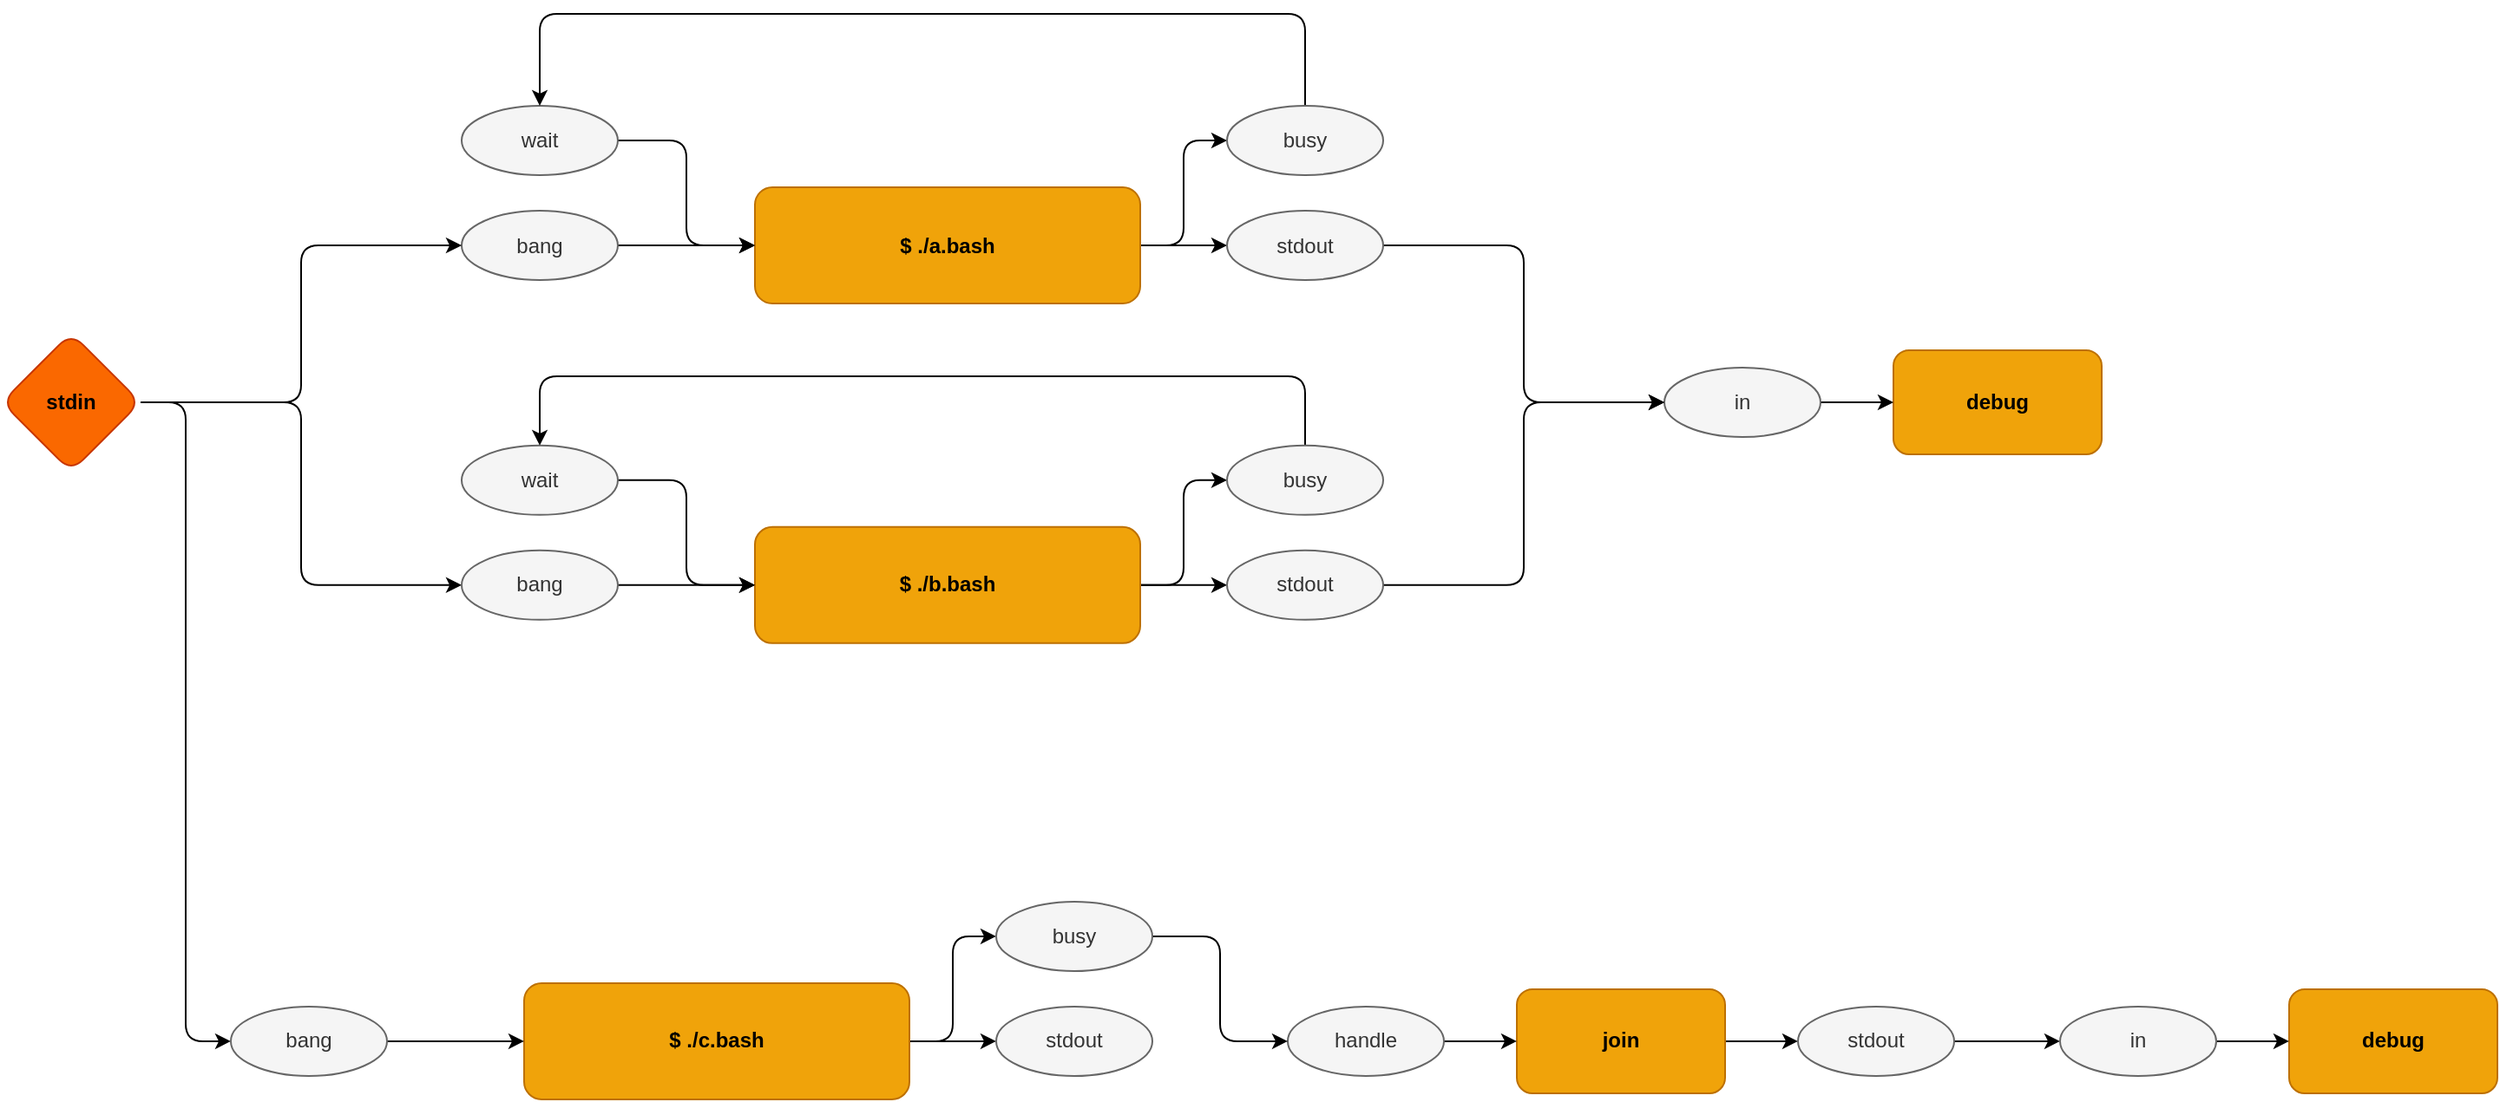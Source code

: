 <mxfile compressed="false" version="14.6.13" type="device" pages="3">
  <diagram id="_YE9P0kvLp4320aIOvvw" name="main">
    <mxGraphModel dx="1414" dy="756" grid="0" gridSize="10" guides="1" tooltips="1" connect="1" arrows="1" fold="1" page="0" pageScale="1" pageWidth="1100" pageHeight="850" math="0" shadow="0">
      <root>
        <mxCell id="0" />
        <mxCell id="1" parent="0" />
        <mxCell id="VNj-fP8WDx1a_MX8cl8z-11" style="edgeStyle=orthogonalEdgeStyle;rounded=1;orthogonalLoop=1;jettySize=auto;html=1;exitX=1;exitY=0.5;exitDx=0;exitDy=0;entryX=0;entryY=0.5;entryDx=0;entryDy=0;fontFamily=Helvetica;" parent="1" source="IAAighycwel2KbMLe11V-2" target="VNj-fP8WDx1a_MX8cl8z-9" edge="1">
          <mxGeometry relative="1" as="geometry" />
        </mxCell>
        <mxCell id="VNj-fP8WDx1a_MX8cl8z-12" style="edgeStyle=orthogonalEdgeStyle;rounded=1;orthogonalLoop=1;jettySize=auto;html=1;exitX=1;exitY=0.5;exitDx=0;exitDy=0;entryX=0;entryY=0.5;entryDx=0;entryDy=0;fontFamily=Helvetica;" parent="1" source="IAAighycwel2KbMLe11V-2" target="VNj-fP8WDx1a_MX8cl8z-10" edge="1">
          <mxGeometry relative="1" as="geometry" />
        </mxCell>
        <mxCell id="IAAighycwel2KbMLe11V-2" value="$ ./a.bash" style="rounded=1;whiteSpace=wrap;html=1;fillColor=#f0a30a;strokeColor=#BD7000;fontColor=#000000;fontStyle=1" parent="1" vertex="1">
          <mxGeometry x="261" y="374" width="222" height="67" as="geometry" />
        </mxCell>
        <mxCell id="IAAighycwel2KbMLe11V-3" style="edgeStyle=orthogonalEdgeStyle;rounded=1;orthogonalLoop=1;jettySize=auto;html=1;exitX=1;exitY=0.5;exitDx=0;exitDy=0;entryX=0;entryY=0.5;entryDx=0;entryDy=0;endArrow=classic;endFill=1;" parent="1" source="IAAighycwel2KbMLe11V-4" target="IAAighycwel2KbMLe11V-2" edge="1">
          <mxGeometry relative="1" as="geometry" />
        </mxCell>
        <mxCell id="IAAighycwel2KbMLe11V-4" value="bang" style="ellipse;whiteSpace=wrap;html=1;rounded=1;fillColor=#f5f5f5;strokeColor=#666666;fontColor=#333333;" parent="1" vertex="1">
          <mxGeometry x="92" y="387.5" width="90" height="40" as="geometry" />
        </mxCell>
        <mxCell id="VNj-fP8WDx1a_MX8cl8z-31" style="edgeStyle=orthogonalEdgeStyle;rounded=1;orthogonalLoop=1;jettySize=auto;html=1;exitX=1;exitY=0.5;exitDx=0;exitDy=0;entryX=0;entryY=0.5;entryDx=0;entryDy=0;fontFamily=Helvetica;" parent="1" source="IAAighycwel2KbMLe11V-7" target="IAAighycwel2KbMLe11V-4" edge="1">
          <mxGeometry relative="1" as="geometry" />
        </mxCell>
        <mxCell id="VNj-fP8WDx1a_MX8cl8z-32" style="edgeStyle=orthogonalEdgeStyle;rounded=1;orthogonalLoop=1;jettySize=auto;html=1;exitX=1;exitY=0.5;exitDx=0;exitDy=0;entryX=0;entryY=0.5;entryDx=0;entryDy=0;fontFamily=Helvetica;" parent="1" source="IAAighycwel2KbMLe11V-7" target="VNj-fP8WDx1a_MX8cl8z-22" edge="1">
          <mxGeometry relative="1" as="geometry" />
        </mxCell>
        <mxCell id="VNj-fP8WDx1a_MX8cl8z-48" style="edgeStyle=orthogonalEdgeStyle;rounded=1;orthogonalLoop=1;jettySize=auto;html=1;exitX=1;exitY=0.5;exitDx=0;exitDy=0;entryX=0;entryY=0.5;entryDx=0;entryDy=0;fontFamily=Helvetica;" parent="1" source="IAAighycwel2KbMLe11V-7" target="VNj-fP8WDx1a_MX8cl8z-42" edge="1">
          <mxGeometry relative="1" as="geometry" />
        </mxCell>
        <mxCell id="IAAighycwel2KbMLe11V-7" value="stdin" style="rhombus;whiteSpace=wrap;html=1;rounded=1;fillColor=#fa6800;fontColor=#000000;strokeColor=#C73500;fontStyle=1" parent="1" vertex="1">
          <mxGeometry x="-173" y="458" width="80" height="80" as="geometry" />
        </mxCell>
        <mxCell id="IAAighycwel2KbMLe11V-22" value="debug" style="rounded=1;whiteSpace=wrap;html=1;fillColor=#f0a30a;strokeColor=#BD7000;fontColor=#000000;fontStyle=1" parent="1" vertex="1">
          <mxGeometry x="917" y="468" width="120" height="60" as="geometry" />
        </mxCell>
        <mxCell id="IAAighycwel2KbMLe11V-23" style="edgeStyle=orthogonalEdgeStyle;rounded=1;orthogonalLoop=1;jettySize=auto;html=1;exitX=1;exitY=0.5;exitDx=0;exitDy=0;entryX=0;entryY=0.5;entryDx=0;entryDy=0;endArrow=classic;endFill=1;" parent="1" source="IAAighycwel2KbMLe11V-24" target="IAAighycwel2KbMLe11V-22" edge="1">
          <mxGeometry relative="1" as="geometry" />
        </mxCell>
        <mxCell id="IAAighycwel2KbMLe11V-24" value="in" style="ellipse;whiteSpace=wrap;html=1;rounded=1;fillColor=#f5f5f5;strokeColor=#666666;fontColor=#333333;" parent="1" vertex="1">
          <mxGeometry x="785" y="478" width="90" height="40" as="geometry" />
        </mxCell>
        <mxCell id="VNj-fP8WDx1a_MX8cl8z-7" style="edgeStyle=orthogonalEdgeStyle;rounded=1;orthogonalLoop=1;jettySize=auto;html=1;exitX=1;exitY=0.5;exitDx=0;exitDy=0;entryX=0;entryY=0.5;entryDx=0;entryDy=0;fontFamily=Helvetica;" parent="1" source="VNj-fP8WDx1a_MX8cl8z-4" target="IAAighycwel2KbMLe11V-2" edge="1">
          <mxGeometry relative="1" as="geometry" />
        </mxCell>
        <mxCell id="VNj-fP8WDx1a_MX8cl8z-4" value="wait" style="ellipse;whiteSpace=wrap;html=1;rounded=1;fillColor=#f5f5f5;strokeColor=#666666;fontColor=#333333;" parent="1" vertex="1">
          <mxGeometry x="92" y="327" width="90" height="40" as="geometry" />
        </mxCell>
        <mxCell id="VNj-fP8WDx1a_MX8cl8z-15" style="edgeStyle=orthogonalEdgeStyle;rounded=1;orthogonalLoop=1;jettySize=auto;html=1;exitX=1;exitY=0.5;exitDx=0;exitDy=0;entryX=0;entryY=0.5;entryDx=0;entryDy=0;fontFamily=Helvetica;" parent="1" source="VNj-fP8WDx1a_MX8cl8z-9" target="IAAighycwel2KbMLe11V-24" edge="1">
          <mxGeometry relative="1" as="geometry" />
        </mxCell>
        <mxCell id="VNj-fP8WDx1a_MX8cl8z-9" value="stdout" style="ellipse;whiteSpace=wrap;html=1;rounded=1;fillColor=#f5f5f5;strokeColor=#666666;fontColor=#333333;" parent="1" vertex="1">
          <mxGeometry x="533" y="387.5" width="90" height="40" as="geometry" />
        </mxCell>
        <mxCell id="VNj-fP8WDx1a_MX8cl8z-13" style="edgeStyle=orthogonalEdgeStyle;rounded=1;orthogonalLoop=1;jettySize=auto;html=1;exitX=0.5;exitY=0;exitDx=0;exitDy=0;entryX=0.5;entryY=0;entryDx=0;entryDy=0;fontFamily=Helvetica;" parent="1" source="VNj-fP8WDx1a_MX8cl8z-10" target="VNj-fP8WDx1a_MX8cl8z-4" edge="1">
          <mxGeometry relative="1" as="geometry">
            <Array as="points">
              <mxPoint x="578" y="274" />
              <mxPoint x="137" y="274" />
            </Array>
          </mxGeometry>
        </mxCell>
        <mxCell id="VNj-fP8WDx1a_MX8cl8z-10" value="busy" style="ellipse;whiteSpace=wrap;html=1;rounded=1;fillColor=#f5f5f5;strokeColor=#666666;fontColor=#333333;" parent="1" vertex="1">
          <mxGeometry x="533" y="327" width="90" height="40" as="geometry" />
        </mxCell>
        <mxCell id="VNj-fP8WDx1a_MX8cl8z-18" style="edgeStyle=orthogonalEdgeStyle;rounded=1;orthogonalLoop=1;jettySize=auto;html=1;exitX=1;exitY=0.5;exitDx=0;exitDy=0;entryX=0;entryY=0.5;entryDx=0;entryDy=0;fontFamily=Helvetica;" parent="1" source="VNj-fP8WDx1a_MX8cl8z-20" target="VNj-fP8WDx1a_MX8cl8z-25" edge="1">
          <mxGeometry relative="1" as="geometry" />
        </mxCell>
        <mxCell id="VNj-fP8WDx1a_MX8cl8z-19" style="edgeStyle=orthogonalEdgeStyle;rounded=1;orthogonalLoop=1;jettySize=auto;html=1;exitX=1;exitY=0.5;exitDx=0;exitDy=0;entryX=0;entryY=0.5;entryDx=0;entryDy=0;fontFamily=Helvetica;" parent="1" source="VNj-fP8WDx1a_MX8cl8z-20" target="VNj-fP8WDx1a_MX8cl8z-27" edge="1">
          <mxGeometry relative="1" as="geometry" />
        </mxCell>
        <mxCell id="VNj-fP8WDx1a_MX8cl8z-20" value="$ ./b.bash" style="rounded=1;whiteSpace=wrap;html=1;fillColor=#f0a30a;strokeColor=#BD7000;fontColor=#000000;fontStyle=1" parent="1" vertex="1">
          <mxGeometry x="261" y="569.93" width="222" height="67" as="geometry" />
        </mxCell>
        <mxCell id="VNj-fP8WDx1a_MX8cl8z-21" style="edgeStyle=orthogonalEdgeStyle;rounded=1;orthogonalLoop=1;jettySize=auto;html=1;exitX=1;exitY=0.5;exitDx=0;exitDy=0;entryX=0;entryY=0.5;entryDx=0;entryDy=0;endArrow=classic;endFill=1;" parent="1" source="VNj-fP8WDx1a_MX8cl8z-22" target="VNj-fP8WDx1a_MX8cl8z-20" edge="1">
          <mxGeometry relative="1" as="geometry" />
        </mxCell>
        <mxCell id="VNj-fP8WDx1a_MX8cl8z-22" value="bang" style="ellipse;whiteSpace=wrap;html=1;rounded=1;fillColor=#f5f5f5;strokeColor=#666666;fontColor=#333333;" parent="1" vertex="1">
          <mxGeometry x="92" y="583.43" width="90" height="40" as="geometry" />
        </mxCell>
        <mxCell id="VNj-fP8WDx1a_MX8cl8z-23" style="edgeStyle=orthogonalEdgeStyle;rounded=1;orthogonalLoop=1;jettySize=auto;html=1;exitX=1;exitY=0.5;exitDx=0;exitDy=0;entryX=0;entryY=0.5;entryDx=0;entryDy=0;fontFamily=Helvetica;" parent="1" source="VNj-fP8WDx1a_MX8cl8z-24" target="VNj-fP8WDx1a_MX8cl8z-20" edge="1">
          <mxGeometry relative="1" as="geometry" />
        </mxCell>
        <mxCell id="VNj-fP8WDx1a_MX8cl8z-24" value="wait" style="ellipse;whiteSpace=wrap;html=1;rounded=1;fillColor=#f5f5f5;strokeColor=#666666;fontColor=#333333;" parent="1" vertex="1">
          <mxGeometry x="92" y="522.93" width="90" height="40" as="geometry" />
        </mxCell>
        <mxCell id="VNj-fP8WDx1a_MX8cl8z-29" style="edgeStyle=orthogonalEdgeStyle;rounded=1;orthogonalLoop=1;jettySize=auto;html=1;exitX=1;exitY=0.5;exitDx=0;exitDy=0;entryX=0;entryY=0.5;entryDx=0;entryDy=0;fontFamily=Helvetica;" parent="1" source="VNj-fP8WDx1a_MX8cl8z-25" target="IAAighycwel2KbMLe11V-24" edge="1">
          <mxGeometry relative="1" as="geometry" />
        </mxCell>
        <mxCell id="VNj-fP8WDx1a_MX8cl8z-25" value="stdout" style="ellipse;whiteSpace=wrap;html=1;rounded=1;fillColor=#f5f5f5;strokeColor=#666666;fontColor=#333333;" parent="1" vertex="1">
          <mxGeometry x="533" y="583.43" width="90" height="40" as="geometry" />
        </mxCell>
        <mxCell id="VNj-fP8WDx1a_MX8cl8z-26" style="edgeStyle=orthogonalEdgeStyle;rounded=1;orthogonalLoop=1;jettySize=auto;html=1;exitX=0.5;exitY=0;exitDx=0;exitDy=0;entryX=0.5;entryY=0;entryDx=0;entryDy=0;fontFamily=Helvetica;" parent="1" source="VNj-fP8WDx1a_MX8cl8z-27" target="VNj-fP8WDx1a_MX8cl8z-24" edge="1">
          <mxGeometry relative="1" as="geometry">
            <Array as="points">
              <mxPoint x="578" y="482.93" />
              <mxPoint x="137" y="482.93" />
            </Array>
          </mxGeometry>
        </mxCell>
        <mxCell id="VNj-fP8WDx1a_MX8cl8z-27" value="busy" style="ellipse;whiteSpace=wrap;html=1;rounded=1;fillColor=#f5f5f5;strokeColor=#666666;fontColor=#333333;" parent="1" vertex="1">
          <mxGeometry x="533" y="522.93" width="90" height="40" as="geometry" />
        </mxCell>
        <mxCell id="VNj-fP8WDx1a_MX8cl8z-33" style="edgeStyle=orthogonalEdgeStyle;rounded=1;orthogonalLoop=1;jettySize=auto;html=1;exitX=1;exitY=0.5;exitDx=0;exitDy=0;endArrow=classic;endFill=1;fontFamily=Helvetica;" parent="1" source="VNj-fP8WDx1a_MX8cl8z-34" target="VNj-fP8WDx1a_MX8cl8z-37" edge="1">
          <mxGeometry relative="1" as="geometry" />
        </mxCell>
        <mxCell id="VNj-fP8WDx1a_MX8cl8z-34" value="join" style="rounded=1;whiteSpace=wrap;html=1;fillColor=#f0a30a;strokeColor=#BD7000;fontColor=#000000;fontStyle=1;fontFamily=Helvetica;" parent="1" vertex="1">
          <mxGeometry x="700" y="836.48" width="120" height="60" as="geometry" />
        </mxCell>
        <mxCell id="VNj-fP8WDx1a_MX8cl8z-35" style="edgeStyle=orthogonalEdgeStyle;rounded=1;orthogonalLoop=1;jettySize=auto;html=1;exitX=1;exitY=0.5;exitDx=0;exitDy=0;entryX=0;entryY=0.5;entryDx=0;entryDy=0;endArrow=classic;endFill=1;fontFamily=Helvetica;" parent="1" source="VNj-fP8WDx1a_MX8cl8z-36" target="VNj-fP8WDx1a_MX8cl8z-34" edge="1">
          <mxGeometry relative="1" as="geometry" />
        </mxCell>
        <mxCell id="VNj-fP8WDx1a_MX8cl8z-36" value="handle" style="ellipse;whiteSpace=wrap;html=1;rounded=1;fillColor=#f5f5f5;strokeColor=#666666;fontColor=#333333;fontFamily=Helvetica;" parent="1" vertex="1">
          <mxGeometry x="568" y="846.48" width="90" height="40" as="geometry" />
        </mxCell>
        <mxCell id="VNj-fP8WDx1a_MX8cl8z-55" style="edgeStyle=orthogonalEdgeStyle;rounded=1;orthogonalLoop=1;jettySize=auto;html=1;exitX=1;exitY=0.5;exitDx=0;exitDy=0;entryX=0;entryY=0.5;entryDx=0;entryDy=0;fontFamily=Helvetica;" parent="1" source="VNj-fP8WDx1a_MX8cl8z-37" target="VNj-fP8WDx1a_MX8cl8z-53" edge="1">
          <mxGeometry relative="1" as="geometry" />
        </mxCell>
        <mxCell id="VNj-fP8WDx1a_MX8cl8z-37" value="stdout" style="ellipse;whiteSpace=wrap;html=1;rounded=1;fillColor=#f5f5f5;strokeColor=#666666;fontColor=#333333;fontFamily=Helvetica;" parent="1" vertex="1">
          <mxGeometry x="862" y="846.48" width="90" height="40" as="geometry" />
        </mxCell>
        <mxCell id="VNj-fP8WDx1a_MX8cl8z-38" style="edgeStyle=orthogonalEdgeStyle;rounded=1;orthogonalLoop=1;jettySize=auto;html=1;exitX=1;exitY=0.5;exitDx=0;exitDy=0;entryX=0;entryY=0.5;entryDx=0;entryDy=0;fontFamily=Helvetica;" parent="1" source="VNj-fP8WDx1a_MX8cl8z-40" target="VNj-fP8WDx1a_MX8cl8z-45" edge="1">
          <mxGeometry relative="1" as="geometry" />
        </mxCell>
        <mxCell id="VNj-fP8WDx1a_MX8cl8z-39" style="edgeStyle=orthogonalEdgeStyle;rounded=1;orthogonalLoop=1;jettySize=auto;html=1;exitX=1;exitY=0.5;exitDx=0;exitDy=0;entryX=0;entryY=0.5;entryDx=0;entryDy=0;fontFamily=Helvetica;" parent="1" source="VNj-fP8WDx1a_MX8cl8z-40" target="VNj-fP8WDx1a_MX8cl8z-47" edge="1">
          <mxGeometry relative="1" as="geometry" />
        </mxCell>
        <mxCell id="VNj-fP8WDx1a_MX8cl8z-40" value="$ ./c.bash" style="rounded=1;whiteSpace=wrap;html=1;fillColor=#f0a30a;strokeColor=#BD7000;fontColor=#000000;fontStyle=1" parent="1" vertex="1">
          <mxGeometry x="128" y="832.98" width="222" height="67" as="geometry" />
        </mxCell>
        <mxCell id="VNj-fP8WDx1a_MX8cl8z-41" style="edgeStyle=orthogonalEdgeStyle;rounded=1;orthogonalLoop=1;jettySize=auto;html=1;exitX=1;exitY=0.5;exitDx=0;exitDy=0;entryX=0;entryY=0.5;entryDx=0;entryDy=0;endArrow=classic;endFill=1;" parent="1" source="VNj-fP8WDx1a_MX8cl8z-42" target="VNj-fP8WDx1a_MX8cl8z-40" edge="1">
          <mxGeometry relative="1" as="geometry" />
        </mxCell>
        <mxCell id="VNj-fP8WDx1a_MX8cl8z-42" value="bang" style="ellipse;whiteSpace=wrap;html=1;rounded=1;fillColor=#f5f5f5;strokeColor=#666666;fontColor=#333333;" parent="1" vertex="1">
          <mxGeometry x="-41" y="846.48" width="90" height="40" as="geometry" />
        </mxCell>
        <mxCell id="VNj-fP8WDx1a_MX8cl8z-45" value="stdout" style="ellipse;whiteSpace=wrap;html=1;rounded=1;fillColor=#f5f5f5;strokeColor=#666666;fontColor=#333333;" parent="1" vertex="1">
          <mxGeometry x="400" y="846.48" width="90" height="40" as="geometry" />
        </mxCell>
        <mxCell id="VNj-fP8WDx1a_MX8cl8z-49" style="edgeStyle=orthogonalEdgeStyle;rounded=1;orthogonalLoop=1;jettySize=auto;html=1;exitX=1;exitY=0.5;exitDx=0;exitDy=0;entryX=0;entryY=0.5;entryDx=0;entryDy=0;fontFamily=Helvetica;" parent="1" source="VNj-fP8WDx1a_MX8cl8z-47" target="VNj-fP8WDx1a_MX8cl8z-36" edge="1">
          <mxGeometry relative="1" as="geometry" />
        </mxCell>
        <mxCell id="VNj-fP8WDx1a_MX8cl8z-47" value="busy" style="ellipse;whiteSpace=wrap;html=1;rounded=1;fillColor=#f5f5f5;strokeColor=#666666;fontColor=#333333;" parent="1" vertex="1">
          <mxGeometry x="400" y="785.98" width="90" height="40" as="geometry" />
        </mxCell>
        <mxCell id="VNj-fP8WDx1a_MX8cl8z-51" value="debug" style="rounded=1;whiteSpace=wrap;html=1;fillColor=#f0a30a;strokeColor=#BD7000;fontColor=#000000;fontStyle=1" parent="1" vertex="1">
          <mxGeometry x="1145" y="836.48" width="120" height="60" as="geometry" />
        </mxCell>
        <mxCell id="VNj-fP8WDx1a_MX8cl8z-52" style="edgeStyle=orthogonalEdgeStyle;rounded=1;orthogonalLoop=1;jettySize=auto;html=1;exitX=1;exitY=0.5;exitDx=0;exitDy=0;entryX=0;entryY=0.5;entryDx=0;entryDy=0;endArrow=classic;endFill=1;" parent="1" source="VNj-fP8WDx1a_MX8cl8z-53" target="VNj-fP8WDx1a_MX8cl8z-51" edge="1">
          <mxGeometry relative="1" as="geometry" />
        </mxCell>
        <mxCell id="VNj-fP8WDx1a_MX8cl8z-53" value="in" style="ellipse;whiteSpace=wrap;html=1;rounded=1;fillColor=#f5f5f5;strokeColor=#666666;fontColor=#333333;" parent="1" vertex="1">
          <mxGeometry x="1013" y="846.48" width="90" height="40" as="geometry" />
        </mxCell>
      </root>
    </mxGraphModel>
  </diagram>
  <diagram id="ouqJJG74LWxbyVnWlpxU" name="get_ip">
    <mxGraphModel dx="1014" dy="1156" grid="0" gridSize="10" guides="1" tooltips="1" connect="1" arrows="1" fold="1" page="0" pageScale="1" pageWidth="850" pageHeight="1100" math="0" shadow="0">
      <root>
        <mxCell id="0" />
        <mxCell id="1" parent="0" />
        <mxCell id="lwq7cO5ifjet2oUPnAv5-1" style="edgeStyle=orthogonalEdgeStyle;rounded=1;orthogonalLoop=1;jettySize=auto;html=1;exitX=1;exitY=0.5;exitDx=0;exitDy=0;endArrow=classic;endFill=1;" parent="1" source="lwq7cO5ifjet2oUPnAv5-2" target="lwq7cO5ifjet2oUPnAv5-6" edge="1">
          <mxGeometry relative="1" as="geometry" />
        </mxCell>
        <mxCell id="lwq7cO5ifjet2oUPnAv5-2" value="$ curl -s https://httpbin.org/get" style="rounded=1;whiteSpace=wrap;html=1;fillColor=#f0a30a;strokeColor=#BD7000;fontColor=#000000;fontStyle=1" parent="1" vertex="1">
          <mxGeometry x="409" y="-104.5" width="222" height="67" as="geometry" />
        </mxCell>
        <mxCell id="lwq7cO5ifjet2oUPnAv5-3" style="edgeStyle=orthogonalEdgeStyle;rounded=1;orthogonalLoop=1;jettySize=auto;html=1;exitX=1;exitY=0.5;exitDx=0;exitDy=0;entryX=0;entryY=0.5;entryDx=0;entryDy=0;endArrow=classic;endFill=1;" parent="1" source="lwq7cO5ifjet2oUPnAv5-4" target="lwq7cO5ifjet2oUPnAv5-2" edge="1">
          <mxGeometry relative="1" as="geometry" />
        </mxCell>
        <mxCell id="lwq7cO5ifjet2oUPnAv5-4" value="stdin" style="ellipse;whiteSpace=wrap;html=1;rounded=1;fillColor=#f5f5f5;strokeColor=#666666;fontColor=#333333;" parent="1" vertex="1">
          <mxGeometry x="240" y="-91" width="90" height="40" as="geometry" />
        </mxCell>
        <mxCell id="Lq7UGNfgZ1vSk-wxQ8XO-23" style="edgeStyle=orthogonalEdgeStyle;rounded=1;orthogonalLoop=1;jettySize=auto;html=1;exitX=0.5;exitY=1;exitDx=0;exitDy=0;entryX=0.5;entryY=0;entryDx=0;entryDy=0;" parent="1" source="lwq7cO5ifjet2oUPnAv5-6" target="Lq7UGNfgZ1vSk-wxQ8XO-15" edge="1">
          <mxGeometry relative="1" as="geometry" />
        </mxCell>
        <mxCell id="lwq7cO5ifjet2oUPnAv5-6" value="pid" style="ellipse;whiteSpace=wrap;html=1;rounded=1;fillColor=#f5f5f5;strokeColor=#666666;fontColor=#333333;" parent="1" vertex="1">
          <mxGeometry x="702" y="-91" width="90" height="40" as="geometry" />
        </mxCell>
        <mxCell id="lwq7cO5ifjet2oUPnAv5-12" value="stdin" style="rhombus;whiteSpace=wrap;html=1;rounded=1;fillColor=#fa6800;fontColor=#000000;strokeColor=#C73500;fontStyle=1" parent="1" vertex="1">
          <mxGeometry x="57" y="-111" width="80" height="80" as="geometry" />
        </mxCell>
        <mxCell id="lwq7cO5ifjet2oUPnAv5-13" value="stdout" style="rhombus;whiteSpace=wrap;html=1;rounded=1;fillColor=#fa6800;fontColor=#000000;strokeColor=#C73500;fontStyle=1" parent="1" vertex="1">
          <mxGeometry x="902" y="118" width="80" height="80" as="geometry" />
        </mxCell>
        <mxCell id="Lq7UGNfgZ1vSk-wxQ8XO-7" style="edgeStyle=orthogonalEdgeStyle;rounded=1;orthogonalLoop=1;jettySize=auto;html=1;exitX=0.5;exitY=1;exitDx=0;exitDy=0;entryX=0.5;entryY=0;entryDx=0;entryDy=0;" parent="1" source="Lq7UGNfgZ1vSk-wxQ8XO-8" target="Lq7UGNfgZ1vSk-wxQ8XO-11" edge="1">
          <mxGeometry relative="1" as="geometry" />
        </mxCell>
        <mxCell id="Lq7UGNfgZ1vSk-wxQ8XO-8" value="$ jq --unbuffered -r .origin" style="rounded=1;whiteSpace=wrap;html=1;fillColor=#f0a30a;strokeColor=#BD7000;fontColor=#000000;fontStyle=1" parent="1" vertex="1">
          <mxGeometry x="368" y="135" width="279" height="60" as="geometry" />
        </mxCell>
        <mxCell id="Lq7UGNfgZ1vSk-wxQ8XO-9" style="edgeStyle=orthogonalEdgeStyle;rounded=1;orthogonalLoop=1;jettySize=auto;html=1;exitX=0.5;exitY=1;exitDx=0;exitDy=0;entryX=0.5;entryY=0;entryDx=0;entryDy=0;" parent="1" source="Lq7UGNfgZ1vSk-wxQ8XO-10" target="Lq7UGNfgZ1vSk-wxQ8XO-8" edge="1">
          <mxGeometry relative="1" as="geometry" />
        </mxCell>
        <mxCell id="Lq7UGNfgZ1vSk-wxQ8XO-10" value="stdin" style="ellipse;whiteSpace=wrap;html=1;rounded=1;fillColor=#f5f5f5;strokeColor=#666666;fontColor=#333333;" parent="1" vertex="1">
          <mxGeometry x="462.5" y="54.0" width="90" height="40" as="geometry" />
        </mxCell>
        <mxCell id="Lq7UGNfgZ1vSk-wxQ8XO-25" style="edgeStyle=orthogonalEdgeStyle;rounded=1;orthogonalLoop=1;jettySize=auto;html=1;exitX=0.5;exitY=1;exitDx=0;exitDy=0;entryX=0.5;entryY=0;entryDx=0;entryDy=0;" parent="1" source="Lq7UGNfgZ1vSk-wxQ8XO-11" target="Lq7UGNfgZ1vSk-wxQ8XO-20" edge="1">
          <mxGeometry relative="1" as="geometry">
            <Array as="points">
              <mxPoint x="508" y="296" />
              <mxPoint x="674" y="296" />
              <mxPoint x="674" y="34" />
              <mxPoint x="764" y="34" />
            </Array>
          </mxGeometry>
        </mxCell>
        <mxCell id="Lq7UGNfgZ1vSk-wxQ8XO-11" value="pid" style="ellipse;whiteSpace=wrap;html=1;rounded=1;fillColor=#f5f5f5;strokeColor=#666666;fontColor=#333333;" parent="1" vertex="1">
          <mxGeometry x="462.5" y="236.0" width="90" height="40" as="geometry" />
        </mxCell>
        <mxCell id="SCV1u2XKvbcLircJYbTi-2" style="edgeStyle=orthogonalEdgeStyle;rounded=1;orthogonalLoop=1;jettySize=auto;html=1;exitX=0.5;exitY=1;exitDx=0;exitDy=0;entryX=0.5;entryY=0;entryDx=0;entryDy=0;" parent="1" source="Lq7UGNfgZ1vSk-wxQ8XO-14" target="Lq7UGNfgZ1vSk-wxQ8XO-17" edge="1">
          <mxGeometry relative="1" as="geometry" />
        </mxCell>
        <mxCell id="Lq7UGNfgZ1vSk-wxQ8XO-14" value="join" style="rounded=1;whiteSpace=wrap;html=1;fillColor=#f0a30a;strokeColor=#BD7000;fontColor=#000000;fontStyle=1" parent="1" vertex="1">
          <mxGeometry x="194.0" y="135.0" width="120" height="60" as="geometry" />
        </mxCell>
        <mxCell id="SCV1u2XKvbcLircJYbTi-1" style="edgeStyle=orthogonalEdgeStyle;rounded=1;orthogonalLoop=1;jettySize=auto;html=1;exitX=0.5;exitY=1;exitDx=0;exitDy=0;entryX=0.5;entryY=0;entryDx=0;entryDy=0;" parent="1" source="Lq7UGNfgZ1vSk-wxQ8XO-15" target="Lq7UGNfgZ1vSk-wxQ8XO-14" edge="1">
          <mxGeometry relative="1" as="geometry" />
        </mxCell>
        <mxCell id="Lq7UGNfgZ1vSk-wxQ8XO-15" value="stdin" style="ellipse;whiteSpace=wrap;html=1;rounded=1;fillColor=#f5f5f5;strokeColor=#666666;fontColor=#333333;" parent="1" vertex="1">
          <mxGeometry x="209.0" y="54.0" width="90" height="40" as="geometry" />
        </mxCell>
        <mxCell id="Lq7UGNfgZ1vSk-wxQ8XO-24" style="edgeStyle=orthogonalEdgeStyle;rounded=1;orthogonalLoop=1;jettySize=auto;html=1;exitX=0.5;exitY=1;exitDx=0;exitDy=0;entryX=0.5;entryY=0;entryDx=0;entryDy=0;" parent="1" source="Lq7UGNfgZ1vSk-wxQ8XO-17" target="Lq7UGNfgZ1vSk-wxQ8XO-10" edge="1">
          <mxGeometry relative="1" as="geometry">
            <Array as="points">
              <mxPoint x="254" y="296" />
              <mxPoint x="354" y="296" />
              <mxPoint x="354" y="34" />
              <mxPoint x="508" y="34" />
            </Array>
          </mxGeometry>
        </mxCell>
        <mxCell id="Lq7UGNfgZ1vSk-wxQ8XO-17" value="stdout" style="ellipse;whiteSpace=wrap;html=1;rounded=1;fillColor=#f5f5f5;strokeColor=#666666;fontColor=#333333;" parent="1" vertex="1">
          <mxGeometry x="209.0" y="236.0" width="90" height="40" as="geometry" />
        </mxCell>
        <mxCell id="SCV1u2XKvbcLircJYbTi-4" style="edgeStyle=orthogonalEdgeStyle;rounded=1;orthogonalLoop=1;jettySize=auto;html=1;exitX=0.5;exitY=1;exitDx=0;exitDy=0;" parent="1" source="Lq7UGNfgZ1vSk-wxQ8XO-19" target="Lq7UGNfgZ1vSk-wxQ8XO-22" edge="1">
          <mxGeometry relative="1" as="geometry" />
        </mxCell>
        <mxCell id="Lq7UGNfgZ1vSk-wxQ8XO-19" value="join" style="rounded=1;whiteSpace=wrap;html=1;fillColor=#f0a30a;strokeColor=#BD7000;fontColor=#000000;fontStyle=1" parent="1" vertex="1">
          <mxGeometry x="704.0" y="135.0" width="120" height="60" as="geometry" />
        </mxCell>
        <mxCell id="SCV1u2XKvbcLircJYbTi-3" style="edgeStyle=orthogonalEdgeStyle;rounded=1;orthogonalLoop=1;jettySize=auto;html=1;exitX=0.5;exitY=1;exitDx=0;exitDy=0;entryX=0.5;entryY=0;entryDx=0;entryDy=0;" parent="1" source="Lq7UGNfgZ1vSk-wxQ8XO-20" target="Lq7UGNfgZ1vSk-wxQ8XO-19" edge="1">
          <mxGeometry relative="1" as="geometry" />
        </mxCell>
        <mxCell id="Lq7UGNfgZ1vSk-wxQ8XO-20" value="stdin" style="ellipse;whiteSpace=wrap;html=1;rounded=1;fillColor=#f5f5f5;strokeColor=#666666;fontColor=#333333;" parent="1" vertex="1">
          <mxGeometry x="719.0" y="54.0" width="90" height="40" as="geometry" />
        </mxCell>
        <mxCell id="Lq7UGNfgZ1vSk-wxQ8XO-26" style="edgeStyle=orthogonalEdgeStyle;rounded=1;orthogonalLoop=1;jettySize=auto;html=1;exitX=0.5;exitY=1;exitDx=0;exitDy=0;entryX=0.5;entryY=1;entryDx=0;entryDy=0;" parent="1" source="Lq7UGNfgZ1vSk-wxQ8XO-22" target="lwq7cO5ifjet2oUPnAv5-13" edge="1">
          <mxGeometry relative="1" as="geometry" />
        </mxCell>
        <mxCell id="Lq7UGNfgZ1vSk-wxQ8XO-22" value="stdout" style="ellipse;whiteSpace=wrap;html=1;rounded=1;fillColor=#f5f5f5;strokeColor=#666666;fontColor=#333333;" parent="1" vertex="1">
          <mxGeometry x="719.0" y="236.0" width="90" height="40" as="geometry" />
        </mxCell>
        <mxCell id="lOCLF180M_8W0X84puip-3" style="edgeStyle=orthogonalEdgeStyle;rounded=1;orthogonalLoop=1;jettySize=auto;html=1;exitX=1;exitY=0.5;exitDx=0;exitDy=0;entryX=0;entryY=0.5;entryDx=0;entryDy=0;fontFamily=Helvetica;" parent="1" source="lOCLF180M_8W0X84puip-1" target="lOCLF180M_8W0X84puip-2" edge="1">
          <mxGeometry relative="1" as="geometry" />
        </mxCell>
        <mxCell id="lOCLF180M_8W0X84puip-1" value="stdin" style="rhombus;whiteSpace=wrap;html=1;rounded=1;fillColor=#fa6800;fontColor=#000000;strokeColor=#C73500;fontStyle=1;fontFamily=Helvetica;" parent="1" vertex="1">
          <mxGeometry x="3" y="-323" width="80" height="80" as="geometry" />
        </mxCell>
        <mxCell id="lOCLF180M_8W0X84puip-2" value="stdout" style="rhombus;whiteSpace=wrap;html=1;rounded=1;fillColor=#fa6800;fontColor=#000000;strokeColor=#C73500;fontStyle=1;fontFamily=Helvetica;" parent="1" vertex="1">
          <mxGeometry x="862" y="-323" width="80" height="80" as="geometry" />
        </mxCell>
      </root>
    </mxGraphModel>
  </diagram>
  <diagram id="ClF8MTzvuL0l4udDzEtM" name="locate">
    <mxGraphModel dx="1014" dy="2356" grid="0" gridSize="10" guides="1" tooltips="1" connect="1" arrows="1" fold="1" page="0" pageScale="1" pageWidth="850" pageHeight="1100" math="0" shadow="0">
      <root>
        <mxCell id="0" />
        <mxCell id="1" parent="0" />
        <mxCell id="iM6mT5zatdez2-LkJwmz-1" style="edgeStyle=orthogonalEdgeStyle;rounded=1;orthogonalLoop=1;jettySize=auto;html=1;exitX=1;exitY=0.5;exitDx=0;exitDy=0;endArrow=classic;endFill=1;" parent="1" source="iM6mT5zatdez2-LkJwmz-2" target="iM6mT5zatdez2-LkJwmz-6" edge="1">
          <mxGeometry relative="1" as="geometry" />
        </mxCell>
        <mxCell id="iM6mT5zatdez2-LkJwmz-2" value="$ xargs -I{} curl http://ip-api.com/json/{} | jq -r --unbuffered .city" style="rounded=1;whiteSpace=wrap;html=1;fillColor=#f0a30a;strokeColor=#BD7000;fontColor=#000000;fontStyle=1" parent="1" vertex="1">
          <mxGeometry x="805" y="247" width="240" height="60" as="geometry" />
        </mxCell>
        <mxCell id="iM6mT5zatdez2-LkJwmz-3" style="edgeStyle=orthogonalEdgeStyle;rounded=1;orthogonalLoop=1;jettySize=auto;html=1;exitX=1;exitY=0.5;exitDx=0;exitDy=0;entryX=0;entryY=0.5;entryDx=0;entryDy=0;endArrow=classic;endFill=1;" parent="1" source="iM6mT5zatdez2-LkJwmz-4" target="iM6mT5zatdez2-LkJwmz-2" edge="1">
          <mxGeometry relative="1" as="geometry" />
        </mxCell>
        <mxCell id="iM6mT5zatdez2-LkJwmz-4" value="stdin" style="ellipse;whiteSpace=wrap;html=1;rounded=1;fillColor=#f5f5f5;strokeColor=#666666;fontColor=#333333;" parent="1" vertex="1">
          <mxGeometry x="673" y="257" width="90" height="40" as="geometry" />
        </mxCell>
        <mxCell id="iM6mT5zatdez2-LkJwmz-5" style="edgeStyle=orthogonalEdgeStyle;rounded=1;orthogonalLoop=1;jettySize=auto;html=1;exitX=1;exitY=0.5;exitDx=0;exitDy=0;entryX=0;entryY=0.5;entryDx=0;entryDy=0;" parent="1" source="iM6mT5zatdez2-LkJwmz-6" target="iM6mT5zatdez2-LkJwmz-10" edge="1">
          <mxGeometry relative="1" as="geometry" />
        </mxCell>
        <mxCell id="iM6mT5zatdez2-LkJwmz-6" value="pid" style="ellipse;whiteSpace=wrap;html=1;rounded=1;fillColor=#f5f5f5;strokeColor=#666666;fontColor=#333333;" parent="1" vertex="1">
          <mxGeometry x="1135" y="257" width="90" height="40" as="geometry" />
        </mxCell>
        <mxCell id="iM6mT5zatdez2-LkJwmz-7" style="edgeStyle=orthogonalEdgeStyle;rounded=1;orthogonalLoop=1;jettySize=auto;html=1;exitX=1;exitY=0.5;exitDx=0;exitDy=0;endArrow=classic;endFill=1;" parent="1" source="iM6mT5zatdez2-LkJwmz-8" target="iM6mT5zatdez2-LkJwmz-11" edge="1">
          <mxGeometry relative="1" as="geometry" />
        </mxCell>
        <mxCell id="iM6mT5zatdez2-LkJwmz-8" value="join" style="rounded=1;whiteSpace=wrap;html=1;fillColor=#f0a30a;strokeColor=#BD7000;fontColor=#000000;fontStyle=1" parent="1" vertex="1">
          <mxGeometry x="1037" y="405" width="120" height="60" as="geometry" />
        </mxCell>
        <mxCell id="iM6mT5zatdez2-LkJwmz-9" style="edgeStyle=orthogonalEdgeStyle;rounded=1;orthogonalLoop=1;jettySize=auto;html=1;exitX=1;exitY=0.5;exitDx=0;exitDy=0;entryX=0;entryY=0.5;entryDx=0;entryDy=0;endArrow=classic;endFill=1;" parent="1" source="iM6mT5zatdez2-LkJwmz-10" target="iM6mT5zatdez2-LkJwmz-8" edge="1">
          <mxGeometry relative="1" as="geometry" />
        </mxCell>
        <mxCell id="iM6mT5zatdez2-LkJwmz-10" value="stdin" style="ellipse;whiteSpace=wrap;html=1;rounded=1;fillColor=#f5f5f5;strokeColor=#666666;fontColor=#333333;" parent="1" vertex="1">
          <mxGeometry x="905" y="415" width="90" height="40" as="geometry" />
        </mxCell>
        <mxCell id="osgkzXG6JnFRu5ctm-8u-7" style="edgeStyle=orthogonalEdgeStyle;rounded=1;orthogonalLoop=1;jettySize=auto;html=1;exitX=1;exitY=0.5;exitDx=0;exitDy=0;entryX=0;entryY=0.5;entryDx=0;entryDy=0;fontFamily=Helvetica;" parent="1" source="iM6mT5zatdez2-LkJwmz-11" target="iM6mT5zatdez2-LkJwmz-13" edge="1">
          <mxGeometry relative="1" as="geometry" />
        </mxCell>
        <mxCell id="iM6mT5zatdez2-LkJwmz-11" value="stdout" style="ellipse;whiteSpace=wrap;html=1;rounded=1;fillColor=#f5f5f5;strokeColor=#666666;fontColor=#333333;" parent="1" vertex="1">
          <mxGeometry x="1199" y="415" width="90" height="40" as="geometry" />
        </mxCell>
        <mxCell id="iM6mT5zatdez2-LkJwmz-12" value="stdin" style="rhombus;whiteSpace=wrap;html=1;rounded=1;fillColor=#fa6800;fontColor=#000000;strokeColor=#C73500;fontStyle=1" parent="1" vertex="1">
          <mxGeometry x="468" y="237" width="80" height="80" as="geometry" />
        </mxCell>
        <mxCell id="iM6mT5zatdez2-LkJwmz-13" value="stdout" style="rhombus;whiteSpace=wrap;html=1;rounded=1;fillColor=#fa6800;fontColor=#000000;strokeColor=#C73500;fontStyle=1" parent="1" vertex="1">
          <mxGeometry x="1458" y="237" width="80" height="80" as="geometry" />
        </mxCell>
        <mxCell id="osgkzXG6JnFRu5ctm-8u-15" style="edgeStyle=orthogonalEdgeStyle;rounded=1;orthogonalLoop=1;jettySize=auto;html=1;exitX=1;exitY=0.5;exitDx=0;exitDy=0;entryX=0;entryY=0.5;entryDx=0;entryDy=0;fontFamily=Helvetica;" parent="1" source="osgkzXG6JnFRu5ctm-8u-8" target="osgkzXG6JnFRu5ctm-8u-13" edge="1">
          <mxGeometry relative="1" as="geometry" />
        </mxCell>
        <mxCell id="osgkzXG6JnFRu5ctm-8u-8" value="stdin" style="rhombus;whiteSpace=wrap;html=1;rounded=1;fillColor=#fa6800;fontColor=#000000;strokeColor=#C73500;fontStyle=1;fontFamily=Helvetica;" parent="1" vertex="1">
          <mxGeometry x="159" y="-1219" width="80" height="80" as="geometry" />
        </mxCell>
        <mxCell id="osgkzXG6JnFRu5ctm-8u-9" value="stdout" style="rhombus;whiteSpace=wrap;html=1;rounded=1;fillColor=#fa6800;fontColor=#000000;strokeColor=#C73500;fontStyle=1;fontFamily=Helvetica;" parent="1" vertex="1">
          <mxGeometry x="1018" y="-1219" width="80" height="80" as="geometry" />
        </mxCell>
        <mxCell id="osgkzXG6JnFRu5ctm-8u-10" style="edgeStyle=orthogonalEdgeStyle;rounded=1;orthogonalLoop=1;jettySize=auto;html=1;exitX=1;exitY=0.5;exitDx=0;exitDy=0;endArrow=classic;endFill=1;fontFamily=Helvetica;" parent="1" source="osgkzXG6JnFRu5ctm-8u-11" target="osgkzXG6JnFRu5ctm-8u-14" edge="1">
          <mxGeometry relative="1" as="geometry" />
        </mxCell>
        <mxCell id="osgkzXG6JnFRu5ctm-8u-11" value="$ echo hi" style="rounded=1;whiteSpace=wrap;html=1;fillColor=#f0a30a;strokeColor=#BD7000;fontColor=#000000;fontStyle=1;fontFamily=Helvetica;" parent="1" vertex="1">
          <mxGeometry x="452.5" y="-1314" width="120" height="60" as="geometry" />
        </mxCell>
        <mxCell id="osgkzXG6JnFRu5ctm-8u-12" style="edgeStyle=orthogonalEdgeStyle;rounded=1;orthogonalLoop=1;jettySize=auto;html=1;exitX=1;exitY=0.5;exitDx=0;exitDy=0;entryX=0;entryY=0.5;entryDx=0;entryDy=0;endArrow=classic;endFill=1;fontFamily=Helvetica;" parent="1" source="osgkzXG6JnFRu5ctm-8u-13" target="osgkzXG6JnFRu5ctm-8u-11" edge="1">
          <mxGeometry relative="1" as="geometry" />
        </mxCell>
        <mxCell id="osgkzXG6JnFRu5ctm-8u-13" value="stdin" style="ellipse;whiteSpace=wrap;html=1;rounded=1;fillColor=#f5f5f5;strokeColor=#666666;fontColor=#333333;fontFamily=Helvetica;" parent="1" vertex="1">
          <mxGeometry x="320.5" y="-1304" width="90" height="40" as="geometry" />
        </mxCell>
        <mxCell id="osgkzXG6JnFRu5ctm-8u-22" style="edgeStyle=orthogonalEdgeStyle;rounded=1;orthogonalLoop=1;jettySize=auto;html=1;exitX=0.5;exitY=1;exitDx=0;exitDy=0;entryX=0.5;entryY=0;entryDx=0;entryDy=0;fontFamily=Helvetica;" parent="1" source="osgkzXG6JnFRu5ctm-8u-14" target="osgkzXG6JnFRu5ctm-8u-20" edge="1">
          <mxGeometry relative="1" as="geometry" />
        </mxCell>
        <mxCell id="osgkzXG6JnFRu5ctm-8u-14" value="pid" style="ellipse;whiteSpace=wrap;html=1;rounded=1;fillColor=#f5f5f5;strokeColor=#666666;fontColor=#333333;fontFamily=Helvetica;" parent="1" vertex="1">
          <mxGeometry x="614.5" y="-1304" width="90" height="40" as="geometry" />
        </mxCell>
        <mxCell id="osgkzXG6JnFRu5ctm-8u-17" style="edgeStyle=orthogonalEdgeStyle;rounded=1;orthogonalLoop=1;jettySize=auto;html=1;exitX=1;exitY=0.5;exitDx=0;exitDy=0;endArrow=classic;endFill=1;" parent="1" source="osgkzXG6JnFRu5ctm-8u-18" target="osgkzXG6JnFRu5ctm-8u-21" edge="1">
          <mxGeometry relative="1" as="geometry" />
        </mxCell>
        <mxCell id="osgkzXG6JnFRu5ctm-8u-18" value="join" style="rounded=1;whiteSpace=wrap;html=1;fillColor=#f0a30a;strokeColor=#BD7000;fontColor=#000000;fontStyle=1" parent="1" vertex="1">
          <mxGeometry x="646.5" y="-994" width="120" height="60" as="geometry" />
        </mxCell>
        <mxCell id="osgkzXG6JnFRu5ctm-8u-19" style="edgeStyle=orthogonalEdgeStyle;rounded=1;orthogonalLoop=1;jettySize=auto;html=1;exitX=1;exitY=0.5;exitDx=0;exitDy=0;entryX=0;entryY=0.5;entryDx=0;entryDy=0;endArrow=classic;endFill=1;" parent="1" source="osgkzXG6JnFRu5ctm-8u-20" target="osgkzXG6JnFRu5ctm-8u-18" edge="1">
          <mxGeometry relative="1" as="geometry" />
        </mxCell>
        <mxCell id="osgkzXG6JnFRu5ctm-8u-20" value="stdin" style="ellipse;whiteSpace=wrap;html=1;rounded=1;fillColor=#f5f5f5;strokeColor=#666666;fontColor=#333333;" parent="1" vertex="1">
          <mxGeometry x="514.5" y="-984" width="90" height="40" as="geometry" />
        </mxCell>
        <mxCell id="yxCInhoFYEgOn3fKHS4q-11" style="edgeStyle=orthogonalEdgeStyle;rounded=1;orthogonalLoop=1;jettySize=auto;html=1;exitX=1;exitY=0.5;exitDx=0;exitDy=0;entryX=0;entryY=0.5;entryDx=0;entryDy=0;fontFamily=Helvetica;" parent="1" source="osgkzXG6JnFRu5ctm-8u-21" target="yxCInhoFYEgOn3fKHS4q-10" edge="1">
          <mxGeometry relative="1" as="geometry" />
        </mxCell>
        <mxCell id="osgkzXG6JnFRu5ctm-8u-21" value="stdout" style="ellipse;whiteSpace=wrap;html=1;rounded=1;fillColor=#f5f5f5;strokeColor=#666666;fontColor=#333333;" parent="1" vertex="1">
          <mxGeometry x="808.5" y="-984" width="90" height="40" as="geometry" />
        </mxCell>
        <mxCell id="yxCInhoFYEgOn3fKHS4q-6" style="edgeStyle=orthogonalEdgeStyle;rounded=1;orthogonalLoop=1;jettySize=auto;html=1;exitX=0.5;exitY=0;exitDx=0;exitDy=0;entryX=0.5;entryY=1;entryDx=0;entryDy=0;fontFamily=Helvetica;" parent="1" source="yxCInhoFYEgOn3fKHS4q-7" target="yxCInhoFYEgOn3fKHS4q-8" edge="1">
          <mxGeometry relative="1" as="geometry" />
        </mxCell>
        <mxCell id="yxCInhoFYEgOn3fKHS4q-7" value="$ xargs -I{} echo hi {}" style="rounded=1;whiteSpace=wrap;html=1;fillColor=#f0a30a;strokeColor=#BD7000;fontColor=#000000;fontStyle=1;fontFamily=Helvetica;" parent="1" vertex="1">
          <mxGeometry x="869" y="-585" width="435" height="60" as="geometry" />
        </mxCell>
        <mxCell id="yxCInhoFYEgOn3fKHS4q-17" style="edgeStyle=orthogonalEdgeStyle;rounded=1;orthogonalLoop=1;jettySize=auto;html=1;exitX=0.5;exitY=0;exitDx=0;exitDy=0;fontFamily=Helvetica;" parent="1" source="yxCInhoFYEgOn3fKHS4q-8" target="yxCInhoFYEgOn3fKHS4q-16" edge="1">
          <mxGeometry relative="1" as="geometry" />
        </mxCell>
        <mxCell id="yxCInhoFYEgOn3fKHS4q-8" value="pid" style="ellipse;whiteSpace=wrap;html=1;rounded=1;fillColor=#f5f5f5;strokeColor=#666666;fontColor=#333333;fontFamily=Helvetica;" parent="1" vertex="1">
          <mxGeometry x="1008.0" y="-684.0" width="90" height="40" as="geometry" />
        </mxCell>
        <mxCell id="yxCInhoFYEgOn3fKHS4q-9" style="edgeStyle=orthogonalEdgeStyle;rounded=1;orthogonalLoop=1;jettySize=auto;html=1;exitX=0.5;exitY=0;exitDx=0;exitDy=0;entryX=0.5;entryY=1;entryDx=0;entryDy=0;fontFamily=Helvetica;" parent="1" source="yxCInhoFYEgOn3fKHS4q-10" target="yxCInhoFYEgOn3fKHS4q-7" edge="1">
          <mxGeometry relative="1" as="geometry" />
        </mxCell>
        <mxCell id="yxCInhoFYEgOn3fKHS4q-10" value="stdin" style="ellipse;whiteSpace=wrap;html=1;rounded=1;fillColor=#f5f5f5;strokeColor=#666666;fontColor=#333333;fontFamily=Helvetica;" parent="1" vertex="1">
          <mxGeometry x="884.0" y="-484.0" width="90" height="40" as="geometry" />
        </mxCell>
        <mxCell id="yxCInhoFYEgOn3fKHS4q-12" style="edgeStyle=orthogonalEdgeStyle;rounded=1;orthogonalLoop=1;jettySize=auto;html=1;exitX=0.5;exitY=0;exitDx=0;exitDy=0;entryX=0.5;entryY=1;entryDx=0;entryDy=0;fontFamily=Helvetica;" parent="1" source="yxCInhoFYEgOn3fKHS4q-13" target="yxCInhoFYEgOn3fKHS4q-14" edge="1">
          <mxGeometry relative="1" as="geometry" />
        </mxCell>
        <mxCell id="yxCInhoFYEgOn3fKHS4q-13" value="join" style="rounded=1;whiteSpace=wrap;html=1;fillColor=#f0a30a;strokeColor=#BD7000;fontColor=#000000;fontStyle=1;fontFamily=Helvetica;" parent="1" vertex="1">
          <mxGeometry x="1071" y="-913.0" width="120" height="60" as="geometry" />
        </mxCell>
        <mxCell id="yxCInhoFYEgOn3fKHS4q-18" style="edgeStyle=orthogonalEdgeStyle;rounded=1;orthogonalLoop=1;jettySize=auto;html=1;exitX=0.5;exitY=0;exitDx=0;exitDy=0;entryX=0.5;entryY=1;entryDx=0;entryDy=0;fontFamily=Helvetica;" parent="1" source="yxCInhoFYEgOn3fKHS4q-14" target="osgkzXG6JnFRu5ctm-8u-9" edge="1">
          <mxGeometry relative="1" as="geometry" />
        </mxCell>
        <mxCell id="yxCInhoFYEgOn3fKHS4q-14" value="stdout" style="ellipse;whiteSpace=wrap;html=1;rounded=1;fillColor=#f5f5f5;strokeColor=#666666;fontColor=#333333;fontFamily=Helvetica;" parent="1" vertex="1">
          <mxGeometry x="1086" y="-994" width="90" height="40" as="geometry" />
        </mxCell>
        <mxCell id="yxCInhoFYEgOn3fKHS4q-15" style="edgeStyle=orthogonalEdgeStyle;rounded=1;orthogonalLoop=1;jettySize=auto;html=1;exitX=0.5;exitY=0;exitDx=0;exitDy=0;entryX=0.5;entryY=1;entryDx=0;entryDy=0;fontFamily=Helvetica;" parent="1" source="yxCInhoFYEgOn3fKHS4q-16" target="yxCInhoFYEgOn3fKHS4q-13" edge="1">
          <mxGeometry relative="1" as="geometry" />
        </mxCell>
        <mxCell id="yxCInhoFYEgOn3fKHS4q-16" value="stdin" style="ellipse;whiteSpace=wrap;html=1;rounded=1;fillColor=#f5f5f5;strokeColor=#666666;fontColor=#333333;fontFamily=Helvetica;" parent="1" vertex="1">
          <mxGeometry x="1086" y="-812.0" width="90" height="40" as="geometry" />
        </mxCell>
      </root>
    </mxGraphModel>
  </diagram>
</mxfile>
